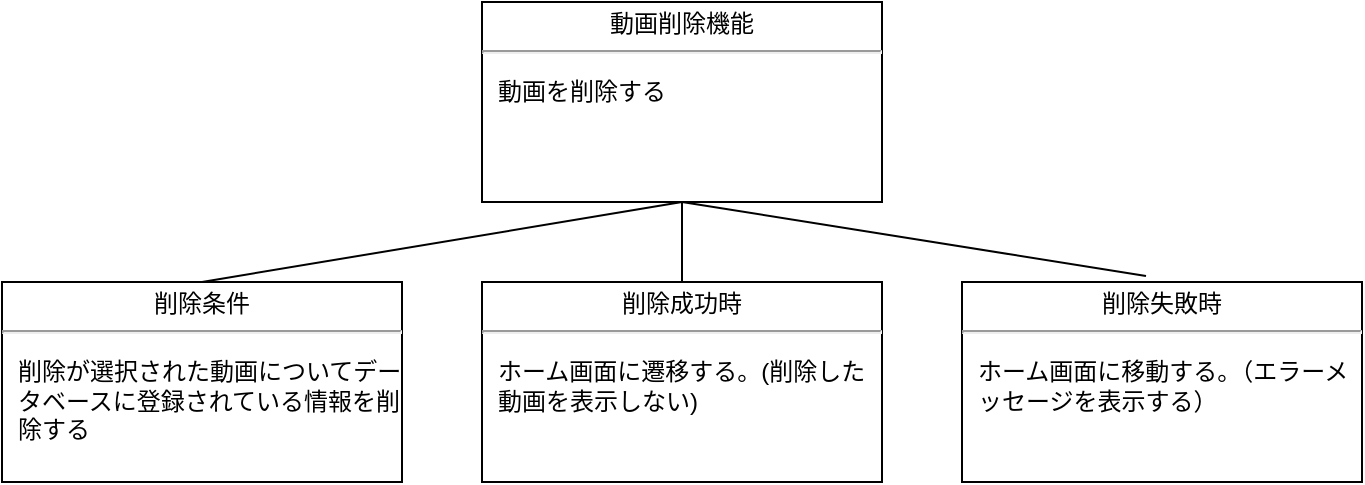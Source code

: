 <mxfile version="14.6.13" type="device"><diagram id="3q8DmHN7vmCkUKKWq3EM" name="ページ1"><mxGraphModel dx="1326" dy="626" grid="1" gridSize="10" guides="1" tooltips="1" connect="1" arrows="1" fold="1" page="1" pageScale="1" pageWidth="827" pageHeight="1169" math="0" shadow="0"><root><mxCell id="0"/><mxCell id="1" parent="0"/><mxCell id="uLBzzEugCAjxn1qEGmEh-2" value="&lt;p style=&quot;margin: 0px ; margin-top: 4px ; text-align: center&quot;&gt;動画削除機能&lt;/p&gt;&lt;hr&gt;&lt;p&gt;&lt;/p&gt;&lt;p style=&quot;margin: 0px ; margin-left: 8px ; text-align: left&quot;&gt;動画を削除する&lt;/p&gt;" style="shape=rect;overflow=fill;html=1;whiteSpace=wrap;align=center;" parent="1" vertex="1"><mxGeometry x="320" y="20" width="200" height="100" as="geometry"/></mxCell><mxCell id="uLBzzEugCAjxn1qEGmEh-9" value="&lt;p style=&quot;margin: 0px ; margin-top: 4px ; text-align: center&quot;&gt;削除失敗時&lt;/p&gt;&lt;hr&gt;&lt;p&gt;&lt;/p&gt;&lt;p style=&quot;margin: 0px ; margin-left: 8px ; text-align: left&quot;&gt;ホーム画面に移動する。（エラーメッセージを表示する）&lt;/p&gt;" style="shape=rect;overflow=fill;html=1;whiteSpace=wrap;align=center;" parent="1" vertex="1"><mxGeometry x="560" y="160" width="200" height="100" as="geometry"/></mxCell><mxCell id="uLBzzEugCAjxn1qEGmEh-10" value="&lt;p style=&quot;margin: 0px ; margin-top: 4px ; text-align: center&quot;&gt;削除条件&lt;/p&gt;&lt;hr&gt;&lt;p&gt;&lt;/p&gt;&lt;p style=&quot;margin: 0px ; margin-left: 8px ; text-align: left&quot;&gt;削除が選択された動画についてデータベースに登録されている情報を削除する&lt;/p&gt;" style="shape=rect;overflow=fill;html=1;whiteSpace=wrap;align=center;" parent="1" vertex="1"><mxGeometry x="80" y="160" width="200" height="100" as="geometry"/></mxCell><mxCell id="uLBzzEugCAjxn1qEGmEh-14" value="&lt;p style=&quot;margin: 4px 0px 0px&quot;&gt;削除成功時&lt;/p&gt;&lt;hr&gt;&lt;p&gt;&lt;/p&gt;&lt;p style=&quot;margin: 0px 0px 0px 8px ; text-align: left&quot;&gt;ホーム画面に遷移する。(削除した動画を表示しない)&lt;/p&gt;" style="shape=rect;overflow=fill;html=1;whiteSpace=wrap;align=center;" parent="1" vertex="1"><mxGeometry x="320" y="160" width="200" height="100" as="geometry"/></mxCell><mxCell id="uLBzzEugCAjxn1qEGmEh-24" value="" style="endArrow=none;html=1;entryX=0.5;entryY=1;entryDx=0;entryDy=0;exitX=0.5;exitY=0;exitDx=0;exitDy=0;" parent="1" source="uLBzzEugCAjxn1qEGmEh-10" target="uLBzzEugCAjxn1qEGmEh-2" edge="1"><mxGeometry width="50" height="50" relative="1" as="geometry"><mxPoint x="325" y="330" as="sourcePoint"/><mxPoint x="295" y="120" as="targetPoint"/></mxGeometry></mxCell><mxCell id="VzMbHxbrxoY9mFA6JOrd-1" value="" style="endArrow=none;html=1;entryX=0.5;entryY=1;entryDx=0;entryDy=0;" edge="1" parent="1" source="uLBzzEugCAjxn1qEGmEh-14" target="uLBzzEugCAjxn1qEGmEh-2"><mxGeometry width="50" height="50" relative="1" as="geometry"><mxPoint x="190" y="170" as="sourcePoint"/><mxPoint x="430" y="130" as="targetPoint"/></mxGeometry></mxCell><mxCell id="VzMbHxbrxoY9mFA6JOrd-2" value="" style="endArrow=none;html=1;entryX=0.5;entryY=1;entryDx=0;entryDy=0;exitX=0.46;exitY=-0.03;exitDx=0;exitDy=0;exitPerimeter=0;" edge="1" parent="1" source="uLBzzEugCAjxn1qEGmEh-9" target="uLBzzEugCAjxn1qEGmEh-2"><mxGeometry width="50" height="50" relative="1" as="geometry"><mxPoint x="430" y="170" as="sourcePoint"/><mxPoint x="430" y="130" as="targetPoint"/></mxGeometry></mxCell></root></mxGraphModel></diagram></mxfile>